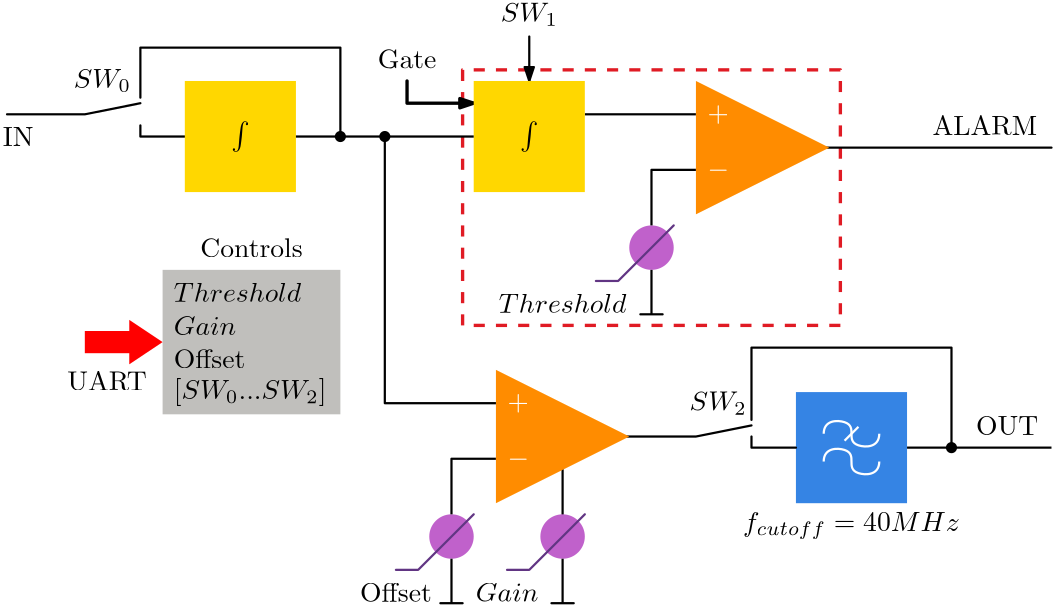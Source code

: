 <?xml version="1.0"?>
<!DOCTYPE ipe SYSTEM "ipe.dtd">
<ipe version="70218" creator="Ipe 7.2.28">
<info created="D:20240316125910" modified="D:20240318204915" tex="pdftex"/>
<ipestyle name="basic">
<symbol name="arrow/arc(spx)">
<path stroke="sym-stroke" fill="sym-stroke" pen="sym-pen">
0 0 m
-1 0.333 l
-1 -0.333 l
h
</path>
</symbol>
<symbol name="arrow/farc(spx)">
<path stroke="sym-stroke" fill="white" pen="sym-pen">
0 0 m
-1 0.333 l
-1 -0.333 l
h
</path>
</symbol>
<symbol name="arrow/ptarc(spx)">
<path stroke="sym-stroke" fill="sym-stroke" pen="sym-pen">
0 0 m
-1 0.333 l
-0.8 0 l
-1 -0.333 l
h
</path>
</symbol>
<symbol name="arrow/fptarc(spx)">
<path stroke="sym-stroke" fill="white" pen="sym-pen">
0 0 m
-1 0.333 l
-0.8 0 l
-1 -0.333 l
h
</path>
</symbol>
<symbol name="mark/circle(sx)" transformations="translations">
<path fill="sym-stroke">
0.6 0 0 0.6 0 0 e
0.4 0 0 0.4 0 0 e
</path>
</symbol>
<symbol name="mark/disk(sx)" transformations="translations">
<path fill="sym-stroke">
0.6 0 0 0.6 0 0 e
</path>
</symbol>
<symbol name="mark/fdisk(sfx)" transformations="translations">
<group>
<path fill="sym-fill">
0.5 0 0 0.5 0 0 e
</path>
<path fill="sym-stroke" fillrule="eofill">
0.6 0 0 0.6 0 0 e
0.4 0 0 0.4 0 0 e
</path>
</group>
</symbol>
<symbol name="mark/box(sx)" transformations="translations">
<path fill="sym-stroke" fillrule="eofill">
-0.6 -0.6 m
0.6 -0.6 l
0.6 0.6 l
-0.6 0.6 l
h
-0.4 -0.4 m
0.4 -0.4 l
0.4 0.4 l
-0.4 0.4 l
h
</path>
</symbol>
<symbol name="mark/square(sx)" transformations="translations">
<path fill="sym-stroke">
-0.6 -0.6 m
0.6 -0.6 l
0.6 0.6 l
-0.6 0.6 l
h
</path>
</symbol>
<symbol name="mark/fsquare(sfx)" transformations="translations">
<group>
<path fill="sym-fill">
-0.5 -0.5 m
0.5 -0.5 l
0.5 0.5 l
-0.5 0.5 l
h
</path>
<path fill="sym-stroke" fillrule="eofill">
-0.6 -0.6 m
0.6 -0.6 l
0.6 0.6 l
-0.6 0.6 l
h
-0.4 -0.4 m
0.4 -0.4 l
0.4 0.4 l
-0.4 0.4 l
h
</path>
</group>
</symbol>
<symbol name="mark/cross(sx)" transformations="translations">
<group>
<path fill="sym-stroke">
-0.43 -0.57 m
0.57 0.43 l
0.43 0.57 l
-0.57 -0.43 l
h
</path>
<path fill="sym-stroke">
-0.43 0.57 m
0.57 -0.43 l
0.43 -0.57 l
-0.57 0.43 l
h
</path>
</group>
</symbol>
<symbol name="arrow/fnormal(spx)">
<path stroke="sym-stroke" fill="white" pen="sym-pen">
0 0 m
-1 0.333 l
-1 -0.333 l
h
</path>
</symbol>
<symbol name="arrow/pointed(spx)">
<path stroke="sym-stroke" fill="sym-stroke" pen="sym-pen">
0 0 m
-1 0.333 l
-0.8 0 l
-1 -0.333 l
h
</path>
</symbol>
<symbol name="arrow/fpointed(spx)">
<path stroke="sym-stroke" fill="white" pen="sym-pen">
0 0 m
-1 0.333 l
-0.8 0 l
-1 -0.333 l
h
</path>
</symbol>
<symbol name="arrow/linear(spx)">
<path stroke="sym-stroke" pen="sym-pen">
-1 0.333 m
0 0 l
-1 -0.333 l
</path>
</symbol>
<symbol name="arrow/fdouble(spx)">
<path stroke="sym-stroke" fill="white" pen="sym-pen">
0 0 m
-1 0.333 l
-1 -0.333 l
h
-1 0 m
-2 0.333 l
-2 -0.333 l
h
</path>
</symbol>
<symbol name="arrow/double(spx)">
<path stroke="sym-stroke" fill="sym-stroke" pen="sym-pen">
0 0 m
-1 0.333 l
-1 -0.333 l
h
-1 0 m
-2 0.333 l
-2 -0.333 l
h
</path>
</symbol>
<symbol name="arrow/mid-normal(spx)">
<path stroke="sym-stroke" fill="sym-stroke" pen="sym-pen">
0.5 0 m
-0.5 0.333 l
-0.5 -0.333 l
h
</path>
</symbol>
<symbol name="arrow/mid-fnormal(spx)">
<path stroke="sym-stroke" fill="white" pen="sym-pen">
0.5 0 m
-0.5 0.333 l
-0.5 -0.333 l
h
</path>
</symbol>
<symbol name="arrow/mid-pointed(spx)">
<path stroke="sym-stroke" fill="sym-stroke" pen="sym-pen">
0.5 0 m
-0.5 0.333 l
-0.3 0 l
-0.5 -0.333 l
h
</path>
</symbol>
<symbol name="arrow/mid-fpointed(spx)">
<path stroke="sym-stroke" fill="white" pen="sym-pen">
0.5 0 m
-0.5 0.333 l
-0.3 0 l
-0.5 -0.333 l
h
</path>
</symbol>
<symbol name="arrow/mid-double(spx)">
<path stroke="sym-stroke" fill="sym-stroke" pen="sym-pen">
1 0 m
0 0.333 l
0 -0.333 l
h
0 0 m
-1 0.333 l
-1 -0.333 l
h
</path>
</symbol>
<symbol name="arrow/mid-fdouble(spx)">
<path stroke="sym-stroke" fill="white" pen="sym-pen">
1 0 m
0 0.333 l
0 -0.333 l
h
0 0 m
-1 0.333 l
-1 -0.333 l
h
</path>
</symbol>
<anglesize name="22.5 deg" value="22.5"/>
<anglesize name="30 deg" value="30"/>
<anglesize name="45 deg" value="45"/>
<anglesize name="60 deg" value="60"/>
<anglesize name="90 deg" value="90"/>
<arrowsize name="large" value="10"/>
<arrowsize name="small" value="5"/>
<arrowsize name="tiny" value="3"/>
<color name="blue" value="0 0 1"/>
<color name="brown" value="0.647 0.165 0.165"/>
<color name="darkblue" value="0 0 0.545"/>
<color name="darkcyan" value="0 0.545 0.545"/>
<color name="darkgray" value="0.663"/>
<color name="darkgreen" value="0 0.392 0"/>
<color name="darkmagenta" value="0.545 0 0.545"/>
<color name="darkorange" value="1 0.549 0"/>
<color name="darkred" value="0.545 0 0"/>
<color name="gold" value="1 0.843 0"/>
<color name="gray" value="0.745"/>
<color name="green" value="0 1 0"/>
<color name="lightblue" value="0.678 0.847 0.902"/>
<color name="lightcyan" value="0.878 1 1"/>
<color name="lightgray" value="0.827"/>
<color name="lightgreen" value="0.565 0.933 0.565"/>
<color name="lightyellow" value="1 1 0.878"/>
<color name="navy" value="0 0 0.502"/>
<color name="orange" value="1 0.647 0"/>
<color name="pink" value="1 0.753 0.796"/>
<color name="purple" value="0.627 0.125 0.941"/>
<color name="red" value="1 0 0"/>
<color name="seagreen" value="0.18 0.545 0.341"/>
<color name="turquoise" value="0.251 0.878 0.816"/>
<color name="violet" value="0.933 0.51 0.933"/>
<color name="yellow" value="1 1 0"/>
<dashstyle name="dash dot dotted" value="[4 2 1 2 1 2] 0"/>
<dashstyle name="dash dotted" value="[4 2 1 2] 0"/>
<dashstyle name="dashed" value="[4] 0"/>
<dashstyle name="dotted" value="[1 3] 0"/>
<gridsize name="10 pts (~3.5 mm)" value="10"/>
<gridsize name="14 pts (~5 mm)" value="14"/>
<gridsize name="16 pts (~6 mm)" value="16"/>
<gridsize name="20 pts (~7 mm)" value="20"/>
<gridsize name="28 pts (~10 mm)" value="28"/>
<gridsize name="32 pts (~12 mm)" value="32"/>
<gridsize name="4 pts" value="4"/>
<gridsize name="56 pts (~20 mm)" value="56"/>
<gridsize name="8 pts (~3 mm)" value="8"/>
<opacity name="10%" value="0.1"/>
<opacity name="30%" value="0.3"/>
<opacity name="50%" value="0.5"/>
<opacity name="75%" value="0.75"/>
<pen name="fat" value="1.2"/>
<pen name="heavier" value="0.8"/>
<pen name="ultrafat" value="2"/>
<symbolsize name="large" value="5"/>
<symbolsize name="small" value="2"/>
<symbolsize name="tiny" value="1.1"/>
<textsize name="Huge" value="\Huge"/>
<textsize name="LARGE" value="\LARGE"/>
<textsize name="Large" value="\Large"/>
<textsize name="footnote" value="\footnotesize"/>
<textsize name="huge" value="\huge"/>
<textsize name="large" value="\large"/>
<textsize name="script" value="\scriptsize"/>
<textsize name="small" value="\small"/>
<textsize name="tiny" value="\tiny"/>
<textstyle name="center" begin="\begin{center}" end="\end{center}"/>
<textstyle name="item" begin="\begin{itemize}\item{}" end="\end{itemize}"/>
<textstyle name="itemize" begin="\begin{itemize}" end="\end{itemize}"/>
<tiling name="falling" angle="-60" step="4" width="1"/>
<tiling name="rising" angle="30" step="4" width="1"/>
</ipestyle>
<page>
<layer name="alpha"/>
<view layers="alpha" active="alpha"/>
<path layer="alpha" matrix="0.607143 0 0 0.479167 125.143 384.333" stroke="0.878 0.106 0.141" dash="dashed" pen="fat">
288 784 m
288 592 l
512 592 l
512 784 l
h
</path>
<path stroke="0" pen="fat" cap="1" rarrow="normal/small">
304 748 m
280 748 l
280 756 l
</path>
<path matrix="1 0 0 0.464286 0 368.571" fill="0.753 0.749 0.737">
192 688 m
192 576 l
256 576 l
256 688 l
h
</path>
<path matrix="1 0 0 1 252 -116" stroke="black" pen="heavier" cap="1">
152 748 m
132 744 l
104 744 l
</path>
<path stroke="black" pen="heavier" cap="1">
336 600 m
336 616 l
</path>
<path matrix="1 0 0 1 32 0" stroke="black" pen="heavier" cap="1">
168 736 m
152 736 l
152 740 l
</path>
<path matrix="0.625 0 0 0.625 190 244" fill="0.208 0.518 0.894">
368 640 m
368 576 l
432 576 l
432 640 l
h
</path>
<path matrix="0.625 0 0 1 144 8" stroke="black" pen="heavier">
320 736 m
384 736 l
</path>
<path matrix="0.5 0 0 0.5 184 368" fill="0.753 0.38 0.796">
16 0 0 16 368 656 e
</path>
<path stroke="black" pen="heavier">
384 724 m
368 724 l
368 704 l
</path>
<path stroke="black" pen="heavier" cap="1">
428 732 m
512 732 l
</path>
<text matrix="1 0 0 1 4 8" transformations="translations" pos="192 672" stroke="black" type="label" width="45.949" height="6.918" depth="0" valign="center" style="math">Threshold</text>
<text matrix="1 0 0 1 4 -4" transformations="translations" pos="192 672" stroke="black" type="label" width="22.511" height="6.808" depth="0" valign="center" style="math">Gain</text>
<text matrix="1 0 0 1 4 -28" transformations="translations" pos="192 672" stroke="black" type="label" width="54.961" height="7.473" depth="2.49" valign="center">[$SW_{0} ... SW_{2}$]</text>
<text matrix="1 0 0 1 108 56" transformations="translations" pos="64 592" stroke="black" type="label" width="28.643" height="6.808" depth="0" halign="center" valign="center">UART</text>
<text matrix="1 0 0 1 144 4" transformations="translations" pos="192 672" stroke="black" type="label" width="45.949" height="6.918" depth="0" halign="center" valign="center" style="math">Threshold</text>
<text matrix="1 0 0 1 124 -100" transformations="translations" pos="192 672" stroke="black" type="label" width="22.511" height="6.808" depth="0" halign="center" valign="center" style="math">Gain</text>
<path matrix="1 0 0 0.5 -12 372" stroke="black" pen="heavier" cap="1" rarrow="normal/small">
336 768 m
336 800 l
</path>
<text matrix="1 0 0 1 90.281 -11.849" transformations="translations" pos="80 768" stroke="black" type="label" width="20.562" height="6.812" depth="1.49" halign="center" valign="center" style="math">SW_{0}</text>
<text matrix="1 0 0 1 -28 -20" transformations="translations" pos="352 800" stroke="black" type="label" width="20.562" height="6.812" depth="1.49" halign="center" valign="center" style="math">SW_{1}</text>
<text matrix="1 0 0 1 44 196" transformations="translations" pos="152 460" stroke="black" type="label" width="25.792" height="6.918" depth="0" valign="center">Offset</text>
<text matrix="1 0 0 1 312 -128" transformations="translations" pos="80 768" stroke="black" type="label" width="20.562" height="6.812" depth="1.49" halign="center" valign="center" style="math">SW_{2}</text>
<text matrix="1 0 0 1 124 112" transformations="translations" pos="152 460" stroke="black" type="label" width="25.792" height="6.918" depth="0" halign="center" valign="center">Offset</text>
<text matrix="1 0 0 1 124 -16" transformations="translations" pos="16 752" stroke="black" type="label" width="11.07" height="6.808" depth="0" halign="center" valign="center">IN</text>
<text matrix="1 0 0 1 -72 144" transformations="translations" pos="568 488" stroke="black" type="label" width="22.416" height="6.808" depth="0" halign="center" valign="center">OUT</text>
<text matrix="1 0 0 1 0 164" transformations="translations" pos="440 432" stroke="black" type="label" width="78.081" height="6.919" depth="2.85" halign="center" valign="center" style="math">f_{cutoff} = 40MHz</text>
<path matrix="0.625 0 0 0.625 190 374" stroke="1" pen="heavier">
384 392 m
384 400
400 400
400 392
400 384
416 384
416 392 c
</path>
<path matrix="0.625 0 0 0.625 190 384" stroke="1" pen="heavier">
384 392 m
384 400
400 400
400 392
400 384
416 384
416 392 c
</path>
<path matrix="0.625 0 0 0.625 190 374" stroke="1" pen="heavier">
404 412 m
396 404 l
</path>
<text matrix="1 0 0 1 -72 20" transformations="translations" pos="560 720" stroke="black" type="label" width="37.637" height="6.808" depth="0" halign="center" valign="center">ALARM</text>
<text matrix="1 0 0 1 80 24" transformations="translations" pos="144 672" stroke="black" type="label" width="36.89" height="6.918" depth="0" halign="center" valign="center">Controls</text>
<path matrix="1 0 0 1 -160 4" fill="black">
2 0 0 2 416 732 e
</path>
<path matrix="1 0 0 1 -168 -60" fill="gold">
368 816 m
368 776 l
408 776 l
408 816 l
h
</path>
<text matrix="1 0 0 1 -172 -64" transformations="translations" pos="392 800" stroke="black" type="label" width="6.642" height="9.12" depth="1.95" halign="center" valign="center" size="Large" style="math">\int</text>
<path matrix="1 0 0 1 -64 -60" fill="gold">
368 816 m
368 776 l
408 776 l
408 816 l
h
</path>
<text matrix="1 0 0 1 -68 -64" transformations="translations" pos="392 800" stroke="black" type="label" width="6.642" height="9.12" depth="1.95" halign="center" valign="center" size="Large" style="math">\int</text>
<path matrix="1 0 0 1 80 -60" fill="darkorange">
304 816 m
304 768 l
352 792 l
304 816 l
</path>
<text matrix="1 0 0 1 112 236" transformations="translations" pos="280 508" stroke="white" type="label" width="7.749" height="5.812" depth="0.83" halign="center" valign="center">+</text>
<text matrix="1 0 0 1 116 240" transformations="translations" pos="276 484" stroke="white" type="label" width="7.749" height="5.812" depth="0.83" halign="center" valign="center" style="math">-</text>
<path matrix="1 0 0 1 32 0" stroke="black" pen="heavier" cap="1">
152 750 m
152 768 l
224 768 l
224 736 l
</path>
<path matrix="1 0 0 1 32 0" stroke="black" pen="heavier" cap="1">
152 748 m
132 744 l
104 744 l
</path>
<path stroke="black" pen="heavier">
240 736 m
304 736 l
304 736 l
</path>
<path stroke="0.38 0.208 0.514" pen="heavier" cap="1" join="1">
376 704 m
356 684 l
348 684 l
</path>
<path stroke="black" pen="heavier">
368 688 m
368 672 l
</path>
<path stroke="black" pen="heavier" cap="1" join="1">
364 672 m
372 672 l
</path>
<path matrix="0.5 0 0 0.5 112 264" fill="0.753 0.38 0.796">
16 0 0 16 368 656 e
</path>
<path matrix="1 0 0 1 -72 -104" stroke="black" pen="heavier">
384 724 m
368 724 l
368 704 l
</path>
<path matrix="1 0 0 1 8 -164" fill="darkorange">
304 816 m
304 768 l
352 792 l
304 816 l
</path>
<text matrix="1 0 0 1 40 132" transformations="translations" pos="280 508" stroke="white" type="label" width="7.749" height="5.812" depth="0.83" halign="center" valign="center">+</text>
<text matrix="1 0 0 1 44 136" transformations="translations" pos="276 484" stroke="white" type="label" width="7.749" height="5.812" depth="0.83" halign="center" valign="center" style="math">-</text>
<path matrix="1 0 0 1 -72 -104" stroke="0.38 0.208 0.514" pen="heavier" cap="1" join="1">
376 704 m
356 684 l
348 684 l
</path>
<path matrix="1 0 0 1 -72 -104" stroke="black" pen="heavier">
368 688 m
368 672 l
</path>
<path matrix="1 0 0 1 -72 -104" stroke="black" pen="heavier" cap="1" join="1">
364 672 m
372 672 l
</path>
<path matrix="0.5 0 0 0.5 152 264" fill="0.753 0.38 0.796">
16 0 0 16 368 656 e
</path>
<path matrix="1 0 0 1 -32 -104" stroke="0.38 0.208 0.514" pen="heavier" cap="1" join="1">
376 704 m
356 684 l
348 684 l
</path>
<path matrix="1 0 0 1 -32 -104" stroke="black" pen="heavier">
368 688 m
368 672 l
</path>
<path matrix="1 0 0 1 -32 -104" stroke="black" pen="heavier" cap="1" join="1">
364 672 m
372 672 l
</path>
<path stroke="black" pen="heavier" cap="1" join="1">
404 628 m
404 624 l
420 624 l
</path>
<path stroke="black" pen="heavier" cap="1" join="1">
404 634 m
404 660 l
476 660 l
476 624 l
</path>
<path stroke="black" pen="heavier">
312 640 m
272 640 l
272 736 l
</path>
<path matrix="1 0 0 1 -144 4" fill="black">
2 0 0 2 416 732 e
</path>
<path matrix="1.625 0 0 1 -287.5 0" stroke="black" pen="heavier">
460 624 m
492 624 l
</path>
<path matrix="1 0 0 1 60 -108" fill="black">
2 0 0 2 416 732 e
</path>
<path matrix="-1 0 0 -1 336 1366" fill="red">
172 708 m
172 700 l
156 700 l
156 696 l
144 704 l
156 712 l
156 708 l
172 708 l
</path>
<text matrix="1 0 0 1 8 -16" transformations="translations" pos="272 780" stroke="black" type="label" width="21.101" height="6.808" depth="0" halign="center" valign="center">Gate</text>
</page>
</ipe>
